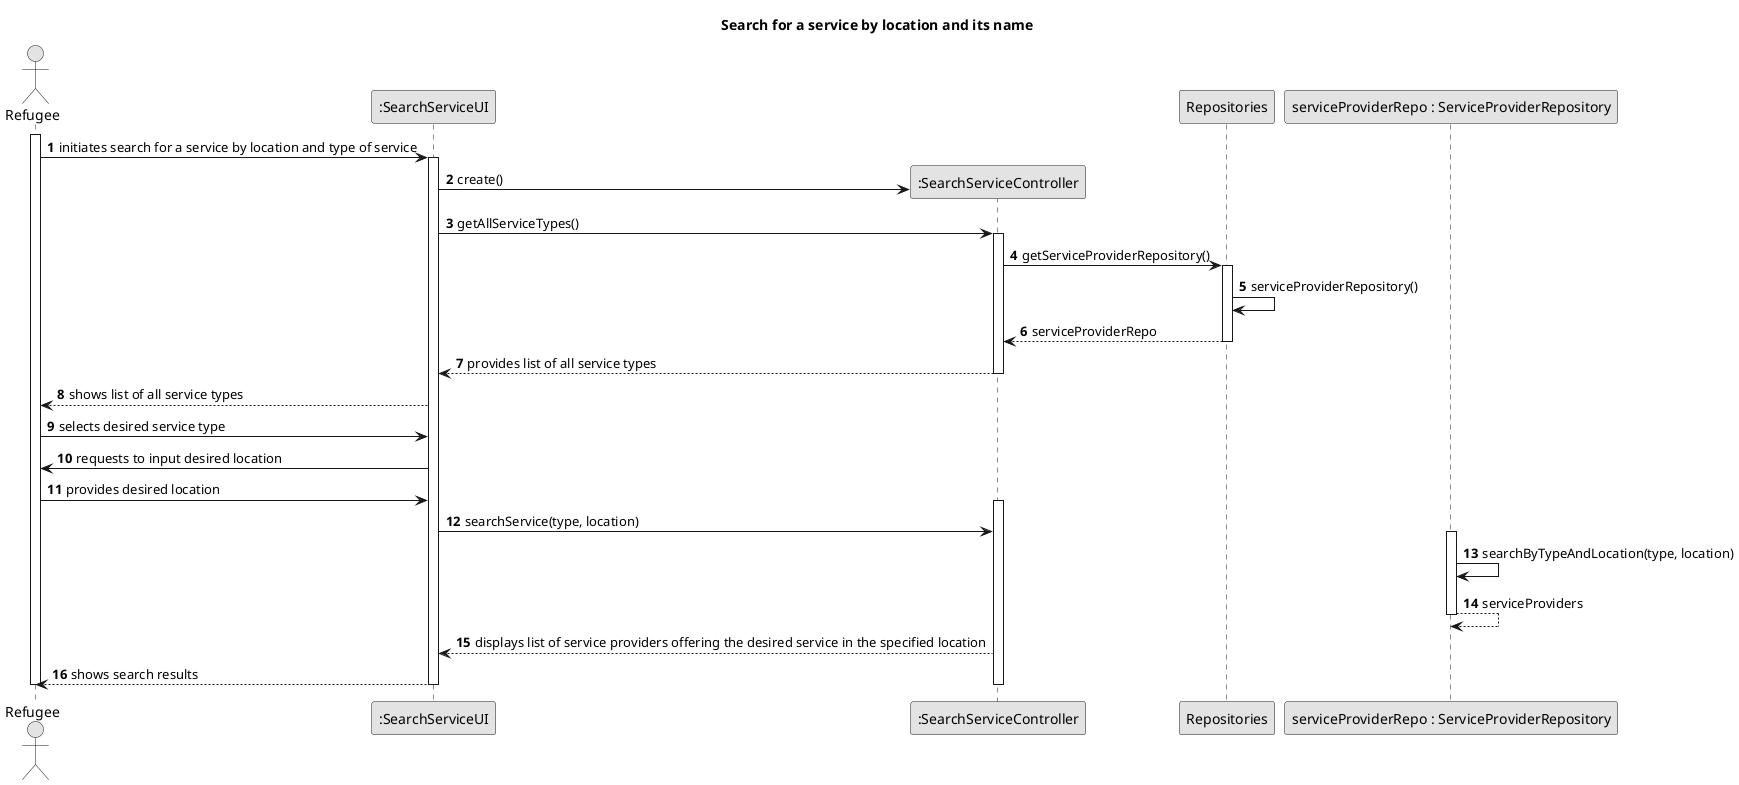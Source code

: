 @startuml
skinparam monochrome true
skinparam packageStyle rectangle
skinparam shadowing false

title Search for a service by location and its name

autonumber

actor Refugee
participant ":SearchServiceUI" as ui
participant ":SearchServiceController" as ctrl
participant Repositories
participant "serviceProviderRepo : ServiceProviderRepository" as serviceProviderRepo

autonumber

actor Refugee
participant ":SearchServiceUI" as ui
participant ":SearchServiceController" as ctrl
participant Repositories
participant "serviceProviderRepo : ServiceProviderRepository" as serviceProviderRepo

autonumber

actor Refugee
participant ":SearchServiceUI" as ui
participant ":SearchServiceController" as ctrl
participant Repositories
participant "serviceProviderRepo : ServiceProviderRepository" as serviceProviderRepo

activate Refugee

    Refugee -> ui : initiates search for a service by location and type of service
    activate ui
        ui -> ctrl** : create()
        ui -> ctrl : getAllServiceTypes()
        activate ctrl
            ctrl -> Repositories : getServiceProviderRepository()
            activate Repositories
                Repositories -> Repositories : serviceProviderRepository()
                Repositories-->ctrl : serviceProviderRepo
            deactivate Repositories
            ctrl --> ui : provides list of all service types
        deactivate ctrl
            ui --> Refugee : shows list of all service types
            Refugee -> ui : selects desired service type
            ui -> Refugee : requests to input desired location
            Refugee -> ui : provides desired location
        activate ctrl
            ui -> ctrl : searchService(type, location)
            activate serviceProviderRepo
                serviceProviderRepo -> serviceProviderRepo : searchByTypeAndLocation(type, location)
                serviceProviderRepo --> serviceProviderRepo : serviceProviders
            deactivate serviceProviderRepo
            ctrl --> ui : displays list of service providers offering the desired service in the specified location
            ui --> Refugee : shows search results
        deactivate ctrl
    deactivate ui
deactivate Refugee



@enduml